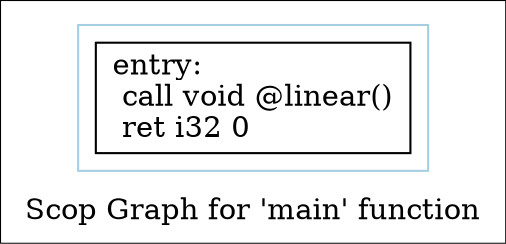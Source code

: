 digraph "Scop Graph for 'main' function" {
	label="Scop Graph for 'main' function";

	Node0x1279d80 [shape=record,label="{entry:\l  call void @linear()\l  ret i32 0\l}"];
	colorscheme = "paired12"
        subgraph cluster_0x12546e0 {
          label = "";
          style = solid;
          color = 1
          Node0x1279d80;
        }
}
